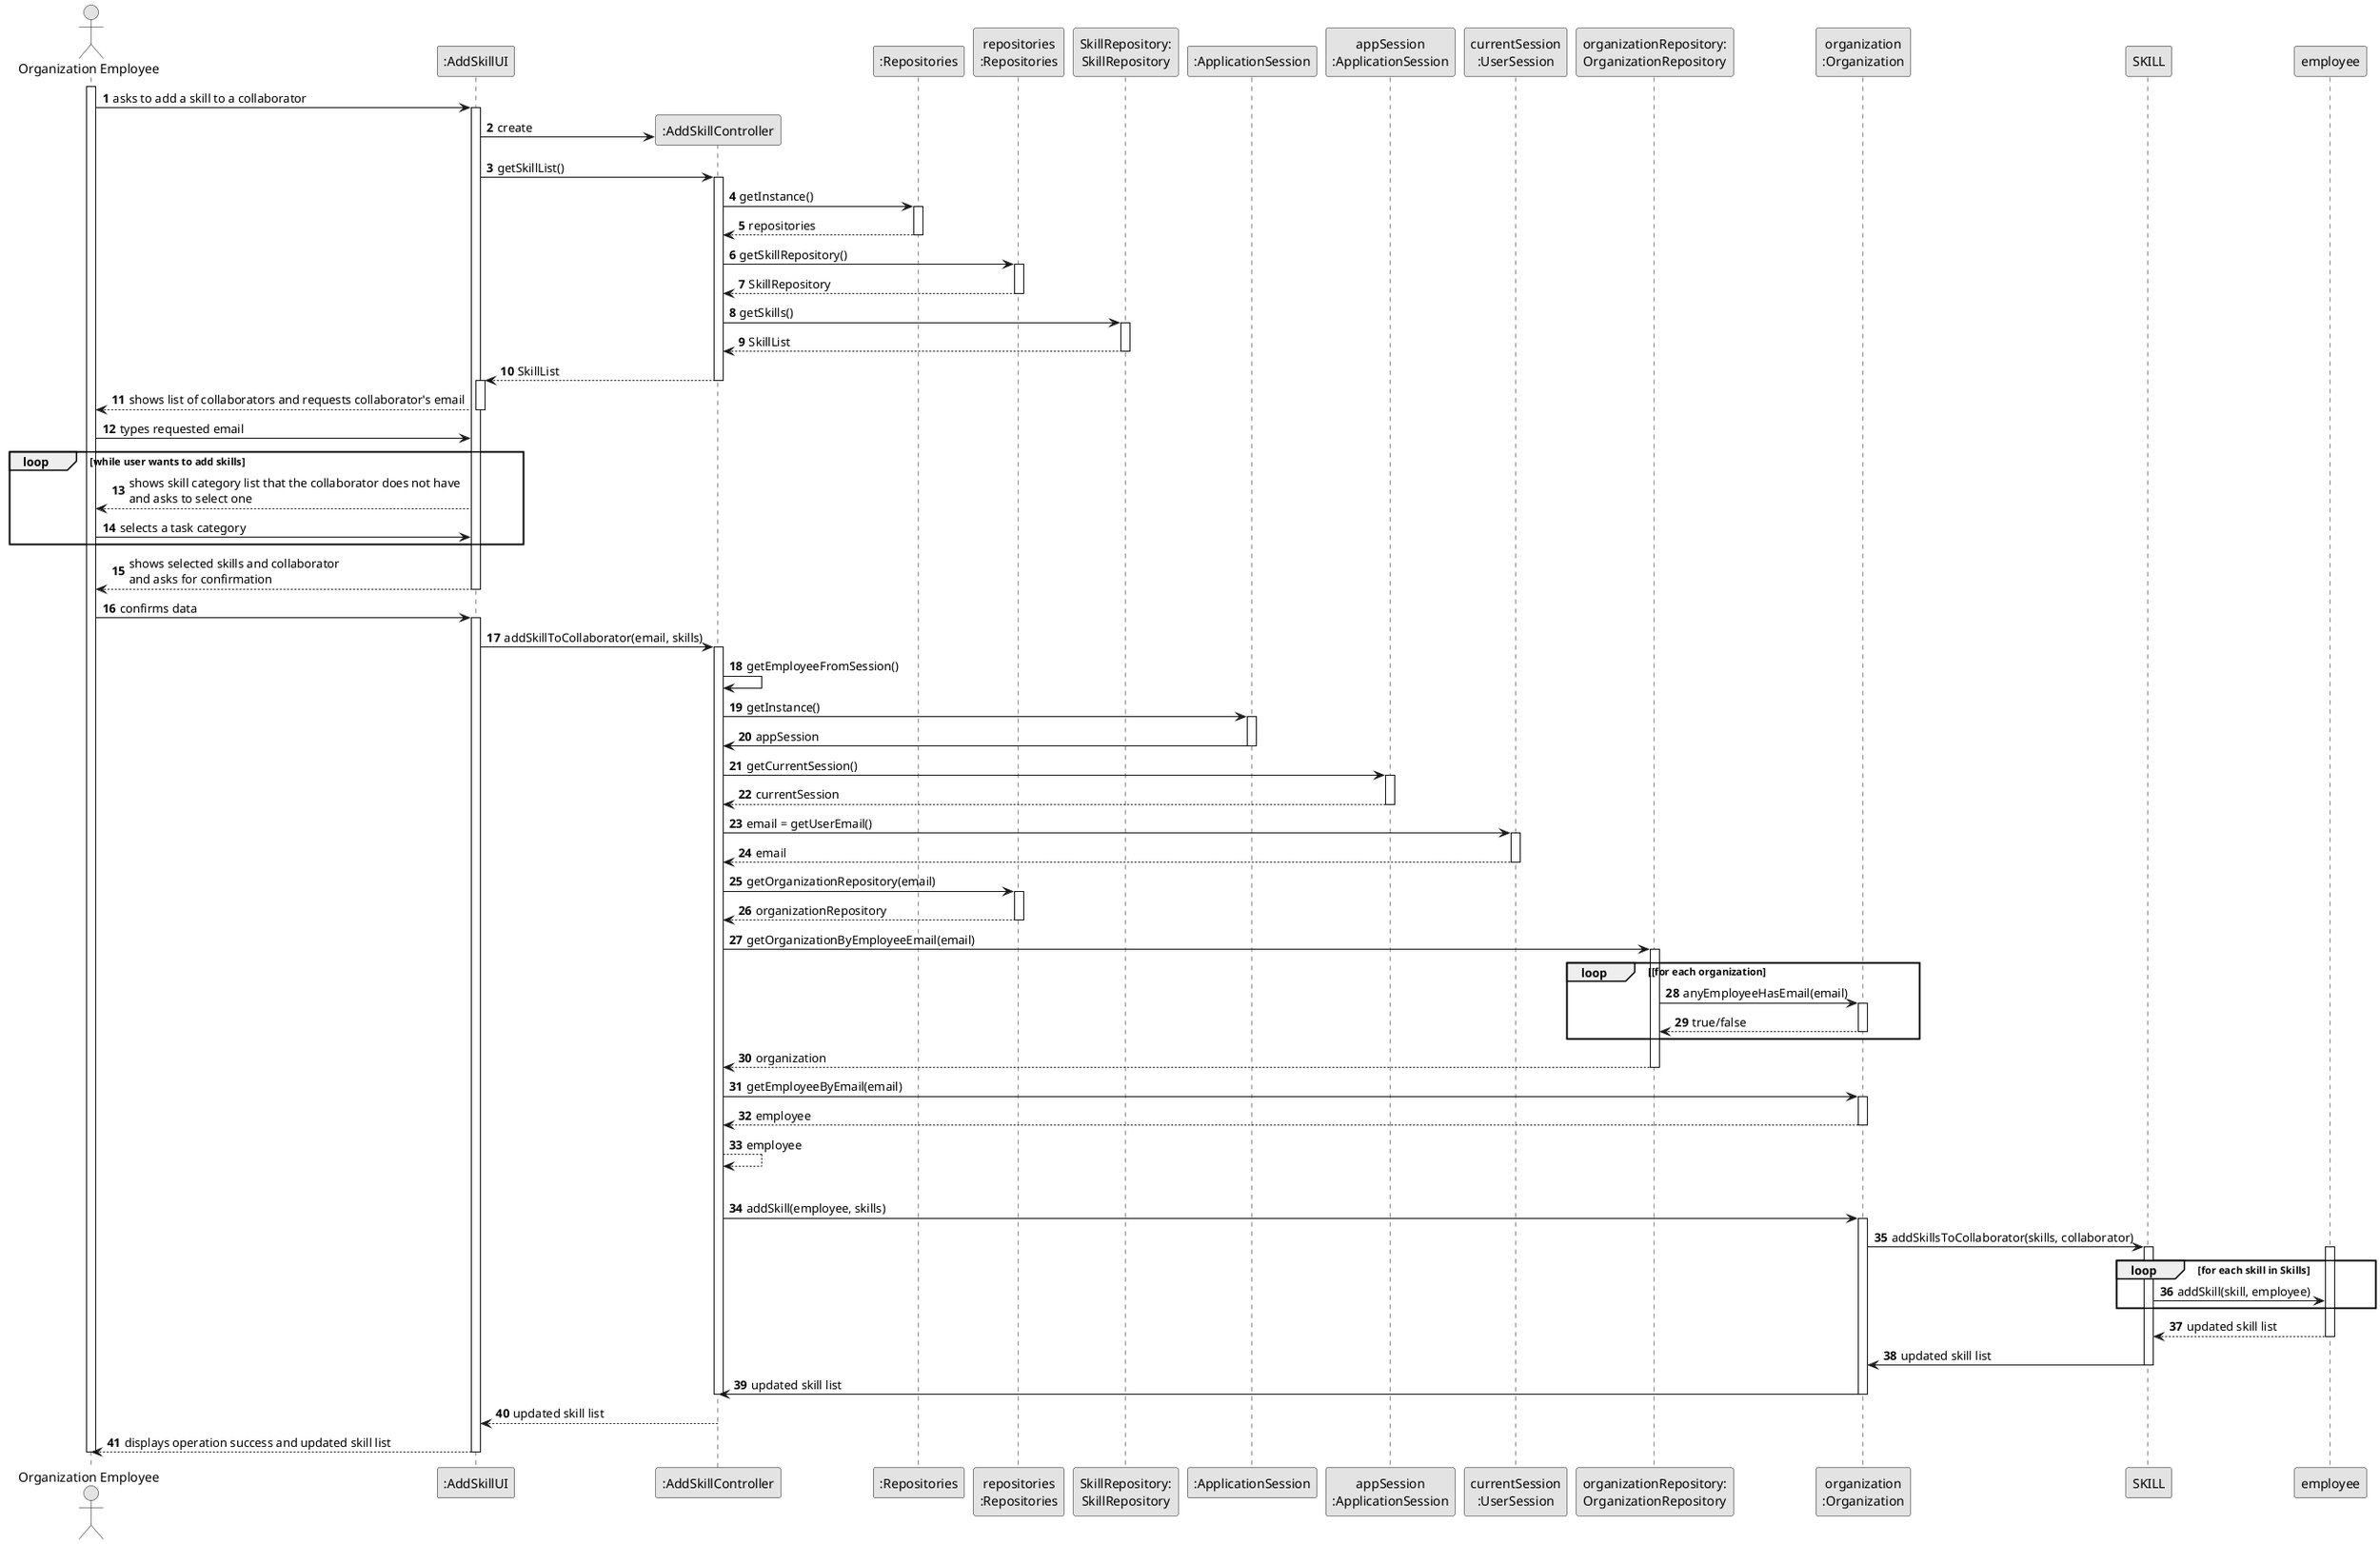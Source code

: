 @startuml
skinparam monochrome true
skinparam packageStyle rectangle
skinparam shadowing false

autonumber

'hide footbox
actor "Organization Employee" as ADM
participant ":AddSkillUI" as UI
participant ":AddSkillController" as CTRL
participant ":Repositories" as RepositorySingleton
participant "repositories\n:Repositories" as PLAT
participant "SkillRepository:\nSkillRepository" as SkillRepository
participant ":ApplicationSession" as _APP
participant "appSession\n:ApplicationSession" as APP
participant "currentSession\n:UserSession" as SESSAO
participant "organizationRepository:\nOrganizationRepository" as OrganizationRepository
participant "organization\n:Organization" as ORG


activate ADM

        ADM -> UI : asks to add a skill to a collaborator

        activate UI

'            UI --> ADM : requests data (reference, description,  informal \n description, technical description, duration, cost)
            'create CTRL
            UI -> CTRL** : create

            UI -> CTRL : getSkillList()
            activate CTRL

            CTRL -> RepositorySingleton : getInstance()
            activate RepositorySingleton

                RepositorySingleton --> CTRL: repositories
                deactivate RepositorySingleton

                CTRL -> PLAT : getSkillRepository()
                activate PLAT

                    PLAT --> CTRL: SkillRepository
                deactivate PLAT

                CTRL -> SkillRepository : getSkills()
                activate SkillRepository

                    SkillRepository --> CTRL : SkillList
                deactivate SkillRepository
                CTRL --> UI : SkillList
            deactivate CTRL

    activate UI

        UI --> ADM : shows list of collaborators and requests collaborator's email
    deactivate UI

    ADM -> UI : types requested email

    loop while user wants to add skills
        UI --> ADM : shows skill category list that the collaborator does not have\nand asks to select one
        ADM -> UI : selects a task category
    end loop

    activate UI

        UI --> ADM : shows selected skills and collaborator\nand asks for confirmation
    deactivate UI

    ADM -> UI : confirms data
    activate UI

        UI -> CTRL : addSkillToCollaborator(email, skills)
        activate CTRL

            CTRL -> CTRL : getEmployeeFromSession()

                CTRL -> _APP: getInstance()
                activate _APP
                    _APP -> CTRL: appSession
                deactivate _APP


                CTRL -> APP: getCurrentSession()
                activate APP

                    APP --> CTRL: currentSession
                deactivate APP

                CTRL -> SESSAO: email = getUserEmail()
                activate SESSAO

                    SESSAO --> CTRL: email
                deactivate SESSAO


                CTRL -> PLAT: getOrganizationRepository(email)
                activate PLAT

                    PLAT --> CTRL: organizationRepository
                deactivate PLAT


                CTRL -> OrganizationRepository: getOrganizationByEmployeeEmail(email)
                activate OrganizationRepository

                    loop [for each organization
                        OrganizationRepository -> ORG : anyEmployeeHasEmail(email)
                        activate ORG

                             ORG --> OrganizationRepository : true/false
                        deactivate ORG
                    end
                    OrganizationRepository --> CTRL : organization
                deactivate OrganizationRepository

                CTRL -> ORG: getEmployeeByEmail(email)
                activate ORG

                    ORG --> CTRL : employee
                deactivate ORG

                CTRL --> CTRL : employee

            |||
            CTRL -> ORG: addSkill(employee, skills)
            activate ORG

                ORG -> SKILL: addSkillsToCollaborator(skills, collaborator)

                activate SKILL
                    activate employee
                    loop for each skill in Skills
                        SKILL -> employee: addSkill(skill, employee)
                    end

                    employee --> SKILL: updated skill list
                    deactivate employee

                SKILL -> ORG: updated skill list
                deactivate SKILL

                ORG -> CTRL: updated skill list

            deactivate CTRL



        deactivate employee
        deactivate SKILL

            deactivate ORG

            CTRL --> UI: updated skill list
            deactivate CTRL
            UI --> ADM: displays operation success and updated skill list
    deactivate UI

deactivate ADM

@enduml